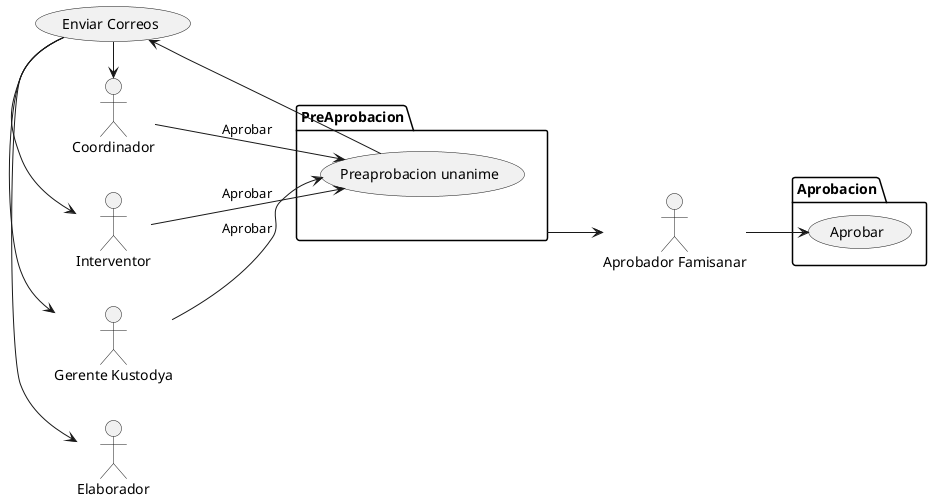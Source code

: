 @startuml Aprobacion_de_Depuraciones
left to right direction
actor "Gerente Kustodya" as gerente
actor "Interventor" as interventor
actor "Coordinador" as coordinador
actor "Elaborador" as elaborador
actor "Aprobador Famisanar" as famisanar

usecase "Enviar Correos" as UC_EC

package PreAprobacion {
    usecase "Preaprobacion unanime" as UC_PA
}

package Aprobacion{
    usecase "Aprobar" as aprobar
}

UC_PA ->  UC_EC
UC_EC ->  elaborador
UC_EC ->  gerente
UC_EC ->  interventor
UC_EC ->  coordinador

gerente --> UC_PA : Aprobar
interventor --> UC_PA : Aprobar
coordinador --> UC_PA : Aprobar

PreAprobacion --> famisanar
famisanar --> aprobar
@enduml